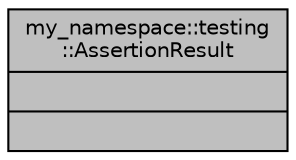 digraph "my_namespace::testing::AssertionResult"
{
 // LATEX_PDF_SIZE
  bgcolor="transparent";
  edge [fontname="Helvetica",fontsize="10",labelfontname="Helvetica",labelfontsize="10"];
  node [fontname="Helvetica",fontsize="10",shape=record];
  Node1 [label="{my_namespace::testing\l::AssertionResult\n||}",height=0.2,width=0.4,color="black", fillcolor="grey75", style="filled", fontcolor="black",tooltip=" "];
}
